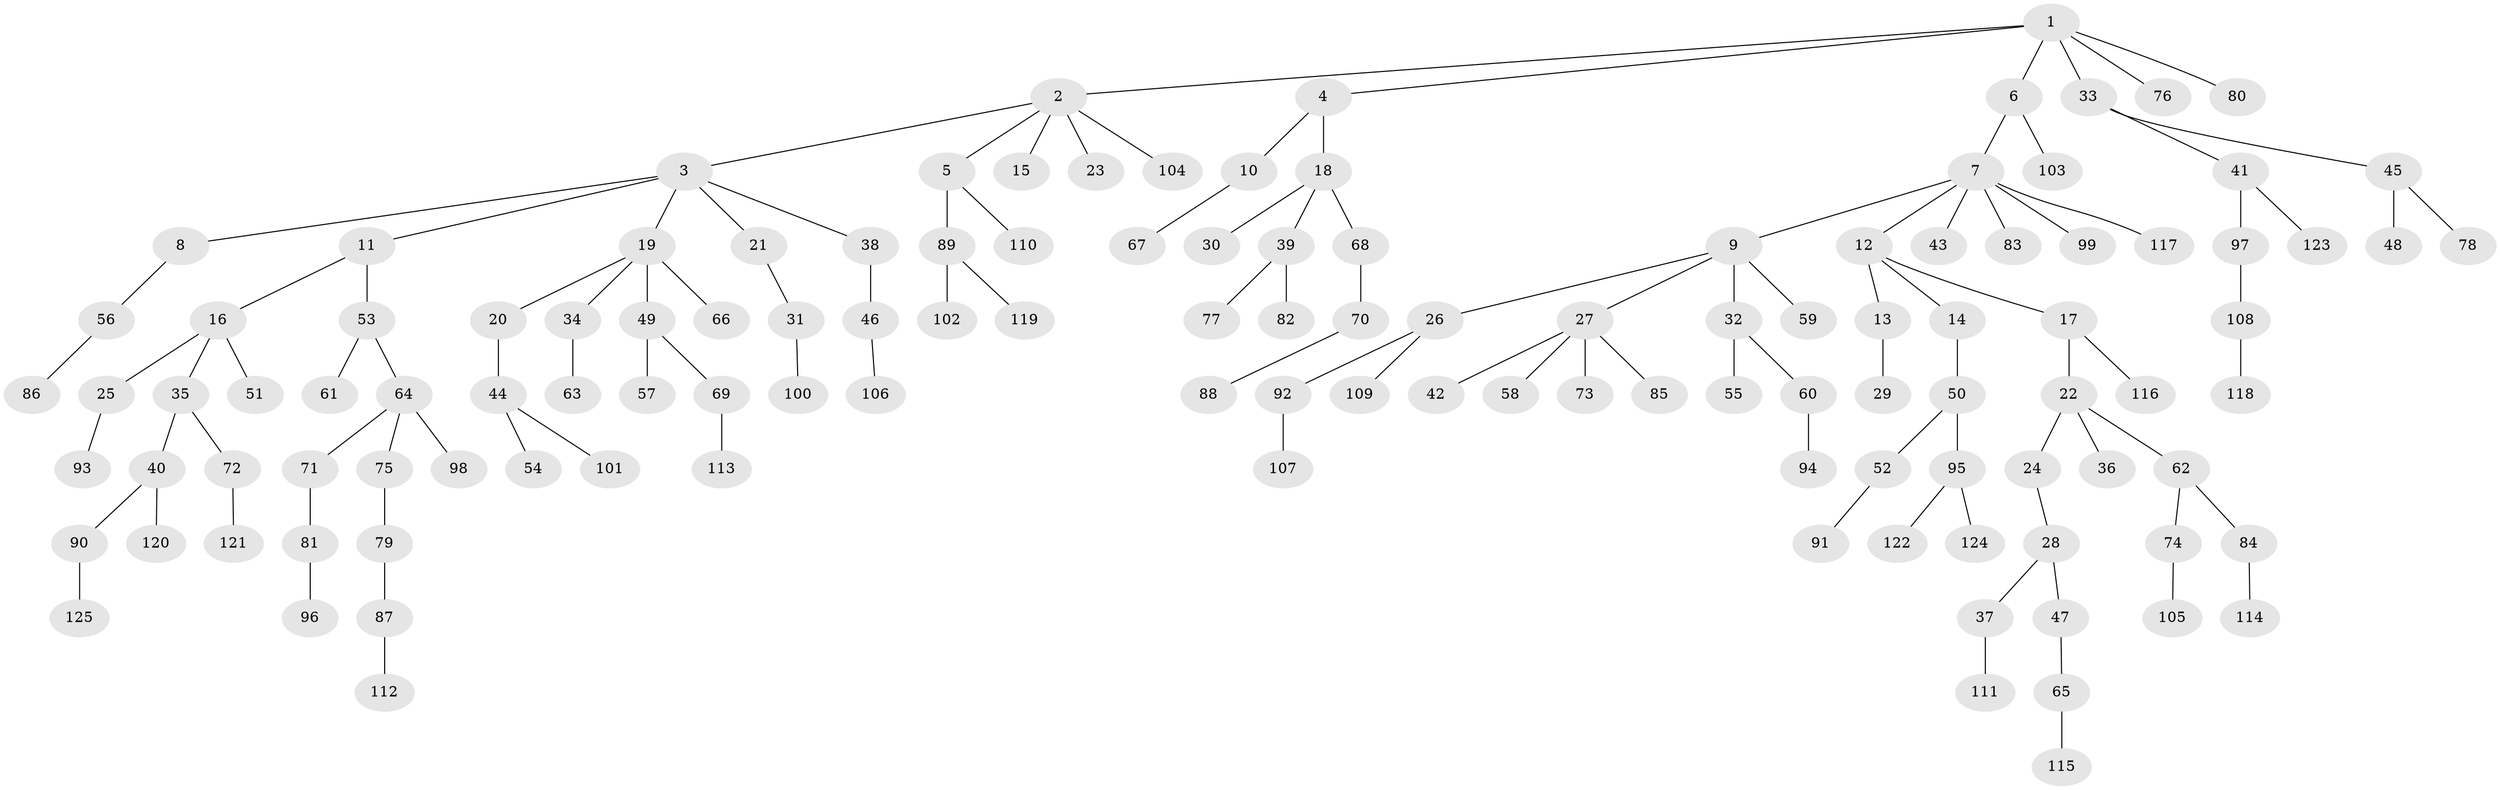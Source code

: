 // coarse degree distribution, {7: 0.011764705882352941, 5: 0.03529411764705882, 9: 0.023529411764705882, 3: 0.10588235294117647, 2: 0.23529411764705882, 6: 0.011764705882352941, 1: 0.5529411764705883, 4: 0.023529411764705882}
// Generated by graph-tools (version 1.1) at 2025/42/03/06/25 10:42:03]
// undirected, 125 vertices, 124 edges
graph export_dot {
graph [start="1"]
  node [color=gray90,style=filled];
  1;
  2;
  3;
  4;
  5;
  6;
  7;
  8;
  9;
  10;
  11;
  12;
  13;
  14;
  15;
  16;
  17;
  18;
  19;
  20;
  21;
  22;
  23;
  24;
  25;
  26;
  27;
  28;
  29;
  30;
  31;
  32;
  33;
  34;
  35;
  36;
  37;
  38;
  39;
  40;
  41;
  42;
  43;
  44;
  45;
  46;
  47;
  48;
  49;
  50;
  51;
  52;
  53;
  54;
  55;
  56;
  57;
  58;
  59;
  60;
  61;
  62;
  63;
  64;
  65;
  66;
  67;
  68;
  69;
  70;
  71;
  72;
  73;
  74;
  75;
  76;
  77;
  78;
  79;
  80;
  81;
  82;
  83;
  84;
  85;
  86;
  87;
  88;
  89;
  90;
  91;
  92;
  93;
  94;
  95;
  96;
  97;
  98;
  99;
  100;
  101;
  102;
  103;
  104;
  105;
  106;
  107;
  108;
  109;
  110;
  111;
  112;
  113;
  114;
  115;
  116;
  117;
  118;
  119;
  120;
  121;
  122;
  123;
  124;
  125;
  1 -- 2;
  1 -- 4;
  1 -- 6;
  1 -- 33;
  1 -- 76;
  1 -- 80;
  2 -- 3;
  2 -- 5;
  2 -- 15;
  2 -- 23;
  2 -- 104;
  3 -- 8;
  3 -- 11;
  3 -- 19;
  3 -- 21;
  3 -- 38;
  4 -- 10;
  4 -- 18;
  5 -- 89;
  5 -- 110;
  6 -- 7;
  6 -- 103;
  7 -- 9;
  7 -- 12;
  7 -- 43;
  7 -- 83;
  7 -- 99;
  7 -- 117;
  8 -- 56;
  9 -- 26;
  9 -- 27;
  9 -- 32;
  9 -- 59;
  10 -- 67;
  11 -- 16;
  11 -- 53;
  12 -- 13;
  12 -- 14;
  12 -- 17;
  13 -- 29;
  14 -- 50;
  16 -- 25;
  16 -- 35;
  16 -- 51;
  17 -- 22;
  17 -- 116;
  18 -- 30;
  18 -- 39;
  18 -- 68;
  19 -- 20;
  19 -- 34;
  19 -- 49;
  19 -- 66;
  20 -- 44;
  21 -- 31;
  22 -- 24;
  22 -- 36;
  22 -- 62;
  24 -- 28;
  25 -- 93;
  26 -- 92;
  26 -- 109;
  27 -- 42;
  27 -- 58;
  27 -- 73;
  27 -- 85;
  28 -- 37;
  28 -- 47;
  31 -- 100;
  32 -- 55;
  32 -- 60;
  33 -- 41;
  33 -- 45;
  34 -- 63;
  35 -- 40;
  35 -- 72;
  37 -- 111;
  38 -- 46;
  39 -- 77;
  39 -- 82;
  40 -- 90;
  40 -- 120;
  41 -- 97;
  41 -- 123;
  44 -- 54;
  44 -- 101;
  45 -- 48;
  45 -- 78;
  46 -- 106;
  47 -- 65;
  49 -- 57;
  49 -- 69;
  50 -- 52;
  50 -- 95;
  52 -- 91;
  53 -- 61;
  53 -- 64;
  56 -- 86;
  60 -- 94;
  62 -- 74;
  62 -- 84;
  64 -- 71;
  64 -- 75;
  64 -- 98;
  65 -- 115;
  68 -- 70;
  69 -- 113;
  70 -- 88;
  71 -- 81;
  72 -- 121;
  74 -- 105;
  75 -- 79;
  79 -- 87;
  81 -- 96;
  84 -- 114;
  87 -- 112;
  89 -- 102;
  89 -- 119;
  90 -- 125;
  92 -- 107;
  95 -- 122;
  95 -- 124;
  97 -- 108;
  108 -- 118;
}

